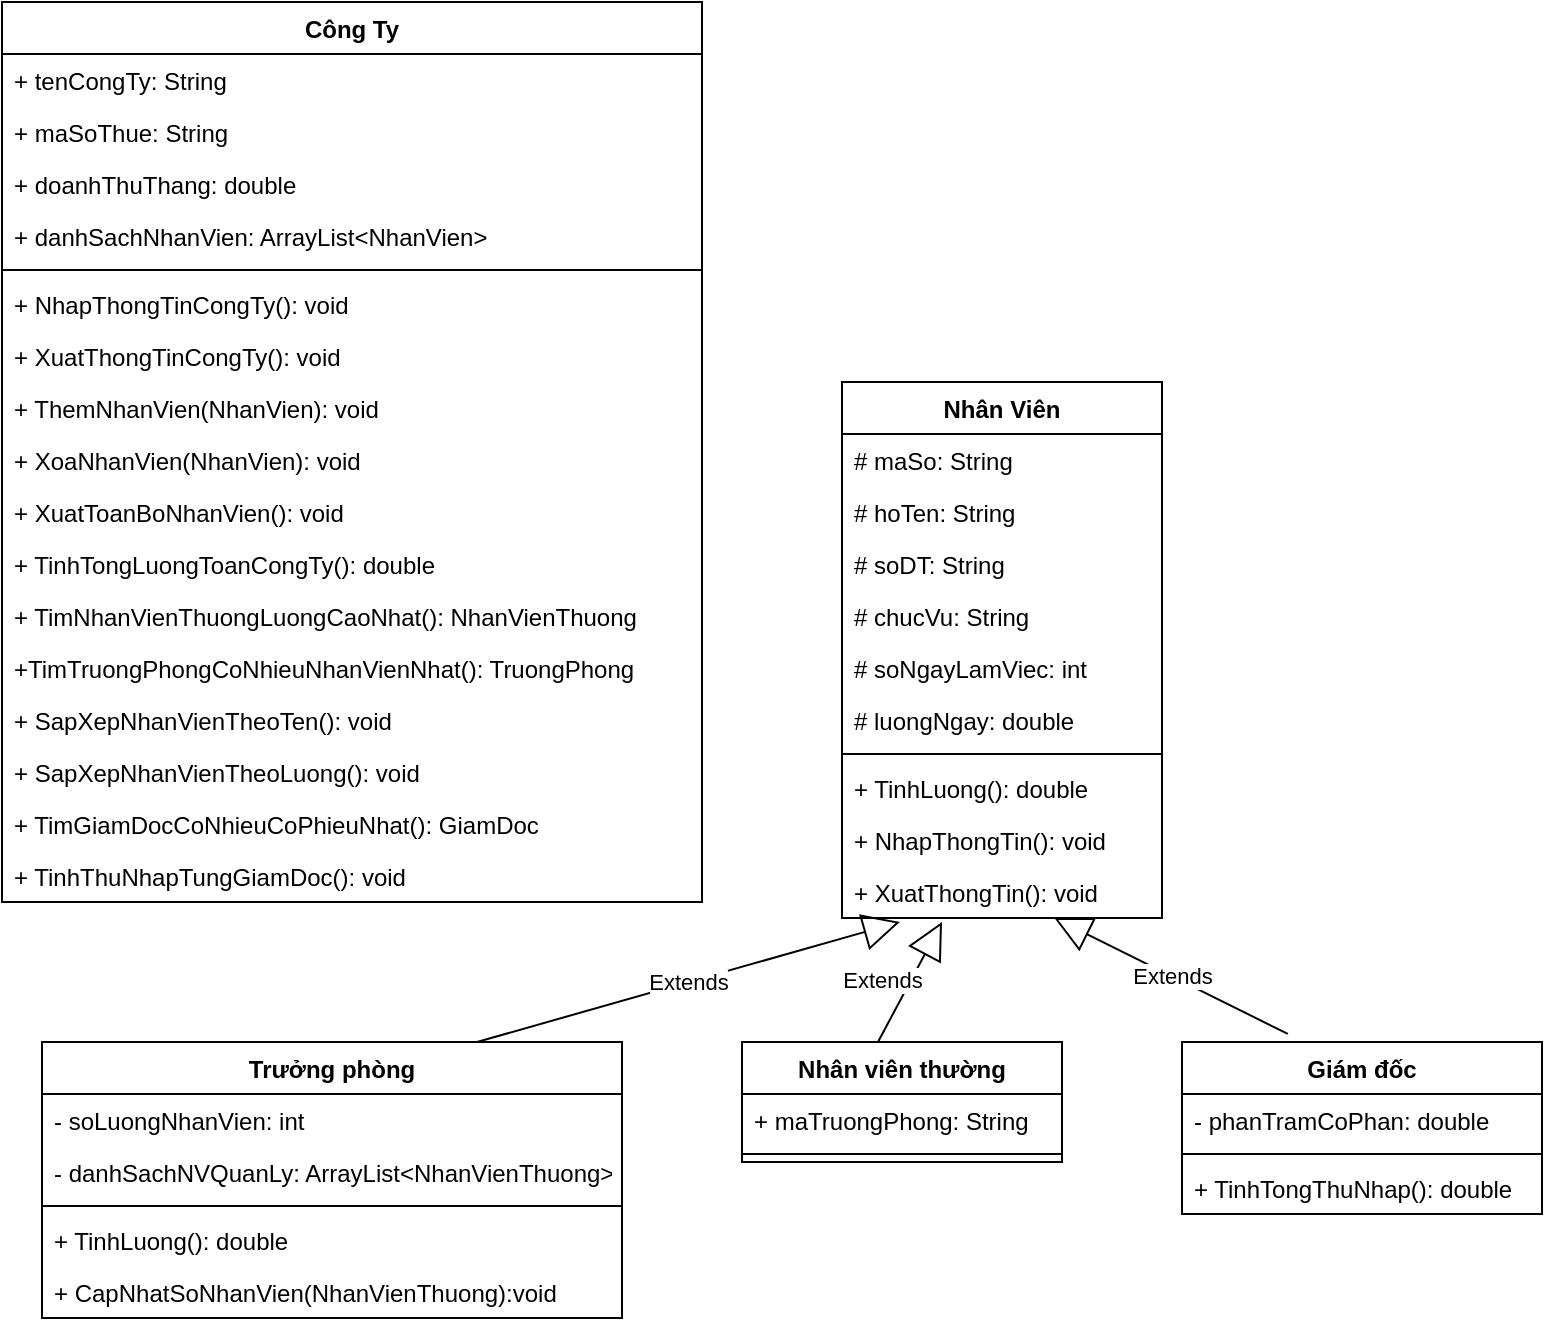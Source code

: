 <mxfile version="20.3.0" type="device"><diagram id="5KbHVjIBFA2lz5hrqhaW" name="Trang-1"><mxGraphModel dx="868" dy="1619" grid="1" gridSize="10" guides="1" tooltips="1" connect="1" arrows="1" fold="1" page="1" pageScale="1" pageWidth="827" pageHeight="1169" math="0" shadow="0"><root><mxCell id="0"/><mxCell id="1" parent="0"/><mxCell id="8U-eRX30ZzsTkMhwmLgi-1" value="Công Ty" style="swimlane;fontStyle=1;align=center;verticalAlign=top;childLayout=stackLayout;horizontal=1;startSize=26;horizontalStack=0;resizeParent=1;resizeParentMax=0;resizeLast=0;collapsible=1;marginBottom=0;" vertex="1" parent="1"><mxGeometry x="20" y="-120" width="350" height="450" as="geometry"/></mxCell><mxCell id="8U-eRX30ZzsTkMhwmLgi-2" value="+ tenCongTy: String" style="text;strokeColor=none;fillColor=none;align=left;verticalAlign=top;spacingLeft=4;spacingRight=4;overflow=hidden;rotatable=0;points=[[0,0.5],[1,0.5]];portConstraint=eastwest;" vertex="1" parent="8U-eRX30ZzsTkMhwmLgi-1"><mxGeometry y="26" width="350" height="26" as="geometry"/></mxCell><mxCell id="8U-eRX30ZzsTkMhwmLgi-5" value="+ maSoThue: String" style="text;strokeColor=none;fillColor=none;align=left;verticalAlign=top;spacingLeft=4;spacingRight=4;overflow=hidden;rotatable=0;points=[[0,0.5],[1,0.5]];portConstraint=eastwest;" vertex="1" parent="8U-eRX30ZzsTkMhwmLgi-1"><mxGeometry y="52" width="350" height="26" as="geometry"/></mxCell><mxCell id="8U-eRX30ZzsTkMhwmLgi-6" value="+ doanhThuThang: double" style="text;strokeColor=none;fillColor=none;align=left;verticalAlign=top;spacingLeft=4;spacingRight=4;overflow=hidden;rotatable=0;points=[[0,0.5],[1,0.5]];portConstraint=eastwest;" vertex="1" parent="8U-eRX30ZzsTkMhwmLgi-1"><mxGeometry y="78" width="350" height="26" as="geometry"/></mxCell><mxCell id="8U-eRX30ZzsTkMhwmLgi-7" value="+ danhSachNhanVien: ArrayList&lt;NhanVien&gt;" style="text;strokeColor=none;fillColor=none;align=left;verticalAlign=top;spacingLeft=4;spacingRight=4;overflow=hidden;rotatable=0;points=[[0,0.5],[1,0.5]];portConstraint=eastwest;" vertex="1" parent="8U-eRX30ZzsTkMhwmLgi-1"><mxGeometry y="104" width="350" height="26" as="geometry"/></mxCell><mxCell id="8U-eRX30ZzsTkMhwmLgi-3" value="" style="line;strokeWidth=1;fillColor=none;align=left;verticalAlign=middle;spacingTop=-1;spacingLeft=3;spacingRight=3;rotatable=0;labelPosition=right;points=[];portConstraint=eastwest;strokeColor=inherit;" vertex="1" parent="8U-eRX30ZzsTkMhwmLgi-1"><mxGeometry y="130" width="350" height="8" as="geometry"/></mxCell><mxCell id="8U-eRX30ZzsTkMhwmLgi-4" value="+ NhapThongTinCongTy(): void" style="text;strokeColor=none;fillColor=none;align=left;verticalAlign=top;spacingLeft=4;spacingRight=4;overflow=hidden;rotatable=0;points=[[0,0.5],[1,0.5]];portConstraint=eastwest;" vertex="1" parent="8U-eRX30ZzsTkMhwmLgi-1"><mxGeometry y="138" width="350" height="26" as="geometry"/></mxCell><mxCell id="8U-eRX30ZzsTkMhwmLgi-33" value="+ XuatThongTinCongTy(): void" style="text;strokeColor=none;fillColor=none;align=left;verticalAlign=top;spacingLeft=4;spacingRight=4;overflow=hidden;rotatable=0;points=[[0,0.5],[1,0.5]];portConstraint=eastwest;" vertex="1" parent="8U-eRX30ZzsTkMhwmLgi-1"><mxGeometry y="164" width="350" height="26" as="geometry"/></mxCell><mxCell id="8U-eRX30ZzsTkMhwmLgi-34" value="+ ThemNhanVien(NhanVien): void" style="text;strokeColor=none;fillColor=none;align=left;verticalAlign=top;spacingLeft=4;spacingRight=4;overflow=hidden;rotatable=0;points=[[0,0.5],[1,0.5]];portConstraint=eastwest;" vertex="1" parent="8U-eRX30ZzsTkMhwmLgi-1"><mxGeometry y="190" width="350" height="26" as="geometry"/></mxCell><mxCell id="8U-eRX30ZzsTkMhwmLgi-35" value="+ XoaNhanVien(NhanVien): void" style="text;strokeColor=none;fillColor=none;align=left;verticalAlign=top;spacingLeft=4;spacingRight=4;overflow=hidden;rotatable=0;points=[[0,0.5],[1,0.5]];portConstraint=eastwest;" vertex="1" parent="8U-eRX30ZzsTkMhwmLgi-1"><mxGeometry y="216" width="350" height="26" as="geometry"/></mxCell><mxCell id="8U-eRX30ZzsTkMhwmLgi-36" value="+ XuatToanBoNhanVien(): void" style="text;strokeColor=none;fillColor=none;align=left;verticalAlign=top;spacingLeft=4;spacingRight=4;overflow=hidden;rotatable=0;points=[[0,0.5],[1,0.5]];portConstraint=eastwest;" vertex="1" parent="8U-eRX30ZzsTkMhwmLgi-1"><mxGeometry y="242" width="350" height="26" as="geometry"/></mxCell><mxCell id="8U-eRX30ZzsTkMhwmLgi-37" value="+ TinhTongLuongToanCongTy(): double" style="text;strokeColor=none;fillColor=none;align=left;verticalAlign=top;spacingLeft=4;spacingRight=4;overflow=hidden;rotatable=0;points=[[0,0.5],[1,0.5]];portConstraint=eastwest;" vertex="1" parent="8U-eRX30ZzsTkMhwmLgi-1"><mxGeometry y="268" width="350" height="26" as="geometry"/></mxCell><mxCell id="8U-eRX30ZzsTkMhwmLgi-38" value="+ TimNhanVienThuongLuongCaoNhat(): NhanVienThuong" style="text;strokeColor=none;fillColor=none;align=left;verticalAlign=top;spacingLeft=4;spacingRight=4;overflow=hidden;rotatable=0;points=[[0,0.5],[1,0.5]];portConstraint=eastwest;" vertex="1" parent="8U-eRX30ZzsTkMhwmLgi-1"><mxGeometry y="294" width="350" height="26" as="geometry"/></mxCell><mxCell id="8U-eRX30ZzsTkMhwmLgi-39" value="+TimTruongPhongCoNhieuNhanVienNhat(): TruongPhong" style="text;strokeColor=none;fillColor=none;align=left;verticalAlign=top;spacingLeft=4;spacingRight=4;overflow=hidden;rotatable=0;points=[[0,0.5],[1,0.5]];portConstraint=eastwest;" vertex="1" parent="8U-eRX30ZzsTkMhwmLgi-1"><mxGeometry y="320" width="350" height="26" as="geometry"/></mxCell><mxCell id="8U-eRX30ZzsTkMhwmLgi-40" value="+ SapXepNhanVienTheoTen(): void" style="text;strokeColor=none;fillColor=none;align=left;verticalAlign=top;spacingLeft=4;spacingRight=4;overflow=hidden;rotatable=0;points=[[0,0.5],[1,0.5]];portConstraint=eastwest;" vertex="1" parent="8U-eRX30ZzsTkMhwmLgi-1"><mxGeometry y="346" width="350" height="26" as="geometry"/></mxCell><mxCell id="8U-eRX30ZzsTkMhwmLgi-41" value="+ SapXepNhanVienTheoLuong(): void" style="text;strokeColor=none;fillColor=none;align=left;verticalAlign=top;spacingLeft=4;spacingRight=4;overflow=hidden;rotatable=0;points=[[0,0.5],[1,0.5]];portConstraint=eastwest;" vertex="1" parent="8U-eRX30ZzsTkMhwmLgi-1"><mxGeometry y="372" width="350" height="26" as="geometry"/></mxCell><mxCell id="8U-eRX30ZzsTkMhwmLgi-42" value="+ TimGiamDocCoNhieuCoPhieuNhat(): GiamDoc" style="text;strokeColor=none;fillColor=none;align=left;verticalAlign=top;spacingLeft=4;spacingRight=4;overflow=hidden;rotatable=0;points=[[0,0.5],[1,0.5]];portConstraint=eastwest;" vertex="1" parent="8U-eRX30ZzsTkMhwmLgi-1"><mxGeometry y="398" width="350" height="26" as="geometry"/></mxCell><mxCell id="8U-eRX30ZzsTkMhwmLgi-43" value="+ TinhThuNhapTungGiamDoc(): void" style="text;strokeColor=none;fillColor=none;align=left;verticalAlign=top;spacingLeft=4;spacingRight=4;overflow=hidden;rotatable=0;points=[[0,0.5],[1,0.5]];portConstraint=eastwest;" vertex="1" parent="8U-eRX30ZzsTkMhwmLgi-1"><mxGeometry y="424" width="350" height="26" as="geometry"/></mxCell><mxCell id="8U-eRX30ZzsTkMhwmLgi-8" value="Nhân Viên" style="swimlane;fontStyle=1;align=center;verticalAlign=top;childLayout=stackLayout;horizontal=1;startSize=26;horizontalStack=0;resizeParent=1;resizeParentMax=0;resizeLast=0;collapsible=1;marginBottom=0;" vertex="1" parent="1"><mxGeometry x="440" y="70" width="160" height="268" as="geometry"/></mxCell><mxCell id="8U-eRX30ZzsTkMhwmLgi-9" value="# maSo: String" style="text;strokeColor=none;fillColor=none;align=left;verticalAlign=top;spacingLeft=4;spacingRight=4;overflow=hidden;rotatable=0;points=[[0,0.5],[1,0.5]];portConstraint=eastwest;" vertex="1" parent="8U-eRX30ZzsTkMhwmLgi-8"><mxGeometry y="26" width="160" height="26" as="geometry"/></mxCell><mxCell id="8U-eRX30ZzsTkMhwmLgi-12" value="# hoTen: String" style="text;strokeColor=none;fillColor=none;align=left;verticalAlign=top;spacingLeft=4;spacingRight=4;overflow=hidden;rotatable=0;points=[[0,0.5],[1,0.5]];portConstraint=eastwest;" vertex="1" parent="8U-eRX30ZzsTkMhwmLgi-8"><mxGeometry y="52" width="160" height="26" as="geometry"/></mxCell><mxCell id="8U-eRX30ZzsTkMhwmLgi-13" value="# soDT: String" style="text;strokeColor=none;fillColor=none;align=left;verticalAlign=top;spacingLeft=4;spacingRight=4;overflow=hidden;rotatable=0;points=[[0,0.5],[1,0.5]];portConstraint=eastwest;" vertex="1" parent="8U-eRX30ZzsTkMhwmLgi-8"><mxGeometry y="78" width="160" height="26" as="geometry"/></mxCell><mxCell id="8U-eRX30ZzsTkMhwmLgi-49" value="# chucVu: String" style="text;strokeColor=none;fillColor=none;align=left;verticalAlign=top;spacingLeft=4;spacingRight=4;overflow=hidden;rotatable=0;points=[[0,0.5],[1,0.5]];portConstraint=eastwest;" vertex="1" parent="8U-eRX30ZzsTkMhwmLgi-8"><mxGeometry y="104" width="160" height="26" as="geometry"/></mxCell><mxCell id="8U-eRX30ZzsTkMhwmLgi-14" value="# soNgayLamViec: int" style="text;strokeColor=none;fillColor=none;align=left;verticalAlign=top;spacingLeft=4;spacingRight=4;overflow=hidden;rotatable=0;points=[[0,0.5],[1,0.5]];portConstraint=eastwest;" vertex="1" parent="8U-eRX30ZzsTkMhwmLgi-8"><mxGeometry y="130" width="160" height="26" as="geometry"/></mxCell><mxCell id="8U-eRX30ZzsTkMhwmLgi-17" value="# luongNgay: double" style="text;strokeColor=none;fillColor=none;align=left;verticalAlign=top;spacingLeft=4;spacingRight=4;overflow=hidden;rotatable=0;points=[[0,0.5],[1,0.5]];portConstraint=eastwest;" vertex="1" parent="8U-eRX30ZzsTkMhwmLgi-8"><mxGeometry y="156" width="160" height="26" as="geometry"/></mxCell><mxCell id="8U-eRX30ZzsTkMhwmLgi-10" value="" style="line;strokeWidth=1;fillColor=none;align=left;verticalAlign=middle;spacingTop=-1;spacingLeft=3;spacingRight=3;rotatable=0;labelPosition=right;points=[];portConstraint=eastwest;strokeColor=inherit;" vertex="1" parent="8U-eRX30ZzsTkMhwmLgi-8"><mxGeometry y="182" width="160" height="8" as="geometry"/></mxCell><mxCell id="8U-eRX30ZzsTkMhwmLgi-11" value="+ TinhLuong(): double" style="text;strokeColor=none;fillColor=none;align=left;verticalAlign=top;spacingLeft=4;spacingRight=4;overflow=hidden;rotatable=0;points=[[0,0.5],[1,0.5]];portConstraint=eastwest;" vertex="1" parent="8U-eRX30ZzsTkMhwmLgi-8"><mxGeometry y="190" width="160" height="26" as="geometry"/></mxCell><mxCell id="8U-eRX30ZzsTkMhwmLgi-44" value="+ NhapThongTin(): void" style="text;strokeColor=none;fillColor=none;align=left;verticalAlign=top;spacingLeft=4;spacingRight=4;overflow=hidden;rotatable=0;points=[[0,0.5],[1,0.5]];portConstraint=eastwest;" vertex="1" parent="8U-eRX30ZzsTkMhwmLgi-8"><mxGeometry y="216" width="160" height="26" as="geometry"/></mxCell><mxCell id="8U-eRX30ZzsTkMhwmLgi-45" value="+ XuatThongTin(): void" style="text;strokeColor=none;fillColor=none;align=left;verticalAlign=top;spacingLeft=4;spacingRight=4;overflow=hidden;rotatable=0;points=[[0,0.5],[1,0.5]];portConstraint=eastwest;" vertex="1" parent="8U-eRX30ZzsTkMhwmLgi-8"><mxGeometry y="242" width="160" height="26" as="geometry"/></mxCell><mxCell id="8U-eRX30ZzsTkMhwmLgi-19" value="Nhân viên thường" style="swimlane;fontStyle=1;align=center;verticalAlign=top;childLayout=stackLayout;horizontal=1;startSize=26;horizontalStack=0;resizeParent=1;resizeParentMax=0;resizeLast=0;collapsible=1;marginBottom=0;" vertex="1" parent="1"><mxGeometry x="390" y="400" width="160" height="60" as="geometry"/></mxCell><mxCell id="8U-eRX30ZzsTkMhwmLgi-20" value="+ maTruongPhong: String" style="text;strokeColor=none;fillColor=none;align=left;verticalAlign=top;spacingLeft=4;spacingRight=4;overflow=hidden;rotatable=0;points=[[0,0.5],[1,0.5]];portConstraint=eastwest;" vertex="1" parent="8U-eRX30ZzsTkMhwmLgi-19"><mxGeometry y="26" width="160" height="26" as="geometry"/></mxCell><mxCell id="8U-eRX30ZzsTkMhwmLgi-21" value="" style="line;strokeWidth=1;fillColor=none;align=left;verticalAlign=middle;spacingTop=-1;spacingLeft=3;spacingRight=3;rotatable=0;labelPosition=right;points=[];portConstraint=eastwest;strokeColor=inherit;" vertex="1" parent="8U-eRX30ZzsTkMhwmLgi-19"><mxGeometry y="52" width="160" height="8" as="geometry"/></mxCell><mxCell id="8U-eRX30ZzsTkMhwmLgi-23" value="Trưởng phòng" style="swimlane;fontStyle=1;align=center;verticalAlign=top;childLayout=stackLayout;horizontal=1;startSize=26;horizontalStack=0;resizeParent=1;resizeParentMax=0;resizeLast=0;collapsible=1;marginBottom=0;" vertex="1" parent="1"><mxGeometry x="40" y="400" width="290" height="138" as="geometry"/></mxCell><mxCell id="8U-eRX30ZzsTkMhwmLgi-24" value="- soLuongNhanVien: int" style="text;strokeColor=none;fillColor=none;align=left;verticalAlign=top;spacingLeft=4;spacingRight=4;overflow=hidden;rotatable=0;points=[[0,0.5],[1,0.5]];portConstraint=eastwest;" vertex="1" parent="8U-eRX30ZzsTkMhwmLgi-23"><mxGeometry y="26" width="290" height="26" as="geometry"/></mxCell><mxCell id="8U-eRX30ZzsTkMhwmLgi-27" value="- danhSachNVQuanLy: ArrayList&lt;NhanVienThuong&gt;" style="text;strokeColor=none;fillColor=none;align=left;verticalAlign=top;spacingLeft=4;spacingRight=4;overflow=hidden;rotatable=0;points=[[0,0.5],[1,0.5]];portConstraint=eastwest;" vertex="1" parent="8U-eRX30ZzsTkMhwmLgi-23"><mxGeometry y="52" width="290" height="26" as="geometry"/></mxCell><mxCell id="8U-eRX30ZzsTkMhwmLgi-25" value="" style="line;strokeWidth=1;fillColor=none;align=left;verticalAlign=middle;spacingTop=-1;spacingLeft=3;spacingRight=3;rotatable=0;labelPosition=right;points=[];portConstraint=eastwest;strokeColor=inherit;" vertex="1" parent="8U-eRX30ZzsTkMhwmLgi-23"><mxGeometry y="78" width="290" height="8" as="geometry"/></mxCell><mxCell id="8U-eRX30ZzsTkMhwmLgi-26" value="+ TinhLuong(): double" style="text;strokeColor=none;fillColor=none;align=left;verticalAlign=top;spacingLeft=4;spacingRight=4;overflow=hidden;rotatable=0;points=[[0,0.5],[1,0.5]];portConstraint=eastwest;" vertex="1" parent="8U-eRX30ZzsTkMhwmLgi-23"><mxGeometry y="86" width="290" height="26" as="geometry"/></mxCell><mxCell id="8U-eRX30ZzsTkMhwmLgi-32" value="+ CapNhatSoNhanVien(NhanVienThuong):void" style="text;strokeColor=none;fillColor=none;align=left;verticalAlign=top;spacingLeft=4;spacingRight=4;overflow=hidden;rotatable=0;points=[[0,0.5],[1,0.5]];portConstraint=eastwest;" vertex="1" parent="8U-eRX30ZzsTkMhwmLgi-23"><mxGeometry y="112" width="290" height="26" as="geometry"/></mxCell><mxCell id="8U-eRX30ZzsTkMhwmLgi-28" value="Giám đốc" style="swimlane;fontStyle=1;align=center;verticalAlign=top;childLayout=stackLayout;horizontal=1;startSize=26;horizontalStack=0;resizeParent=1;resizeParentMax=0;resizeLast=0;collapsible=1;marginBottom=0;" vertex="1" parent="1"><mxGeometry x="610" y="400" width="180" height="86" as="geometry"/></mxCell><mxCell id="8U-eRX30ZzsTkMhwmLgi-29" value="- phanTramCoPhan: double" style="text;strokeColor=none;fillColor=none;align=left;verticalAlign=top;spacingLeft=4;spacingRight=4;overflow=hidden;rotatable=0;points=[[0,0.5],[1,0.5]];portConstraint=eastwest;" vertex="1" parent="8U-eRX30ZzsTkMhwmLgi-28"><mxGeometry y="26" width="180" height="26" as="geometry"/></mxCell><mxCell id="8U-eRX30ZzsTkMhwmLgi-30" value="" style="line;strokeWidth=1;fillColor=none;align=left;verticalAlign=middle;spacingTop=-1;spacingLeft=3;spacingRight=3;rotatable=0;labelPosition=right;points=[];portConstraint=eastwest;strokeColor=inherit;" vertex="1" parent="8U-eRX30ZzsTkMhwmLgi-28"><mxGeometry y="52" width="180" height="8" as="geometry"/></mxCell><mxCell id="8U-eRX30ZzsTkMhwmLgi-31" value="+ TinhTongThuNhap(): double" style="text;strokeColor=none;fillColor=none;align=left;verticalAlign=top;spacingLeft=4;spacingRight=4;overflow=hidden;rotatable=0;points=[[0,0.5],[1,0.5]];portConstraint=eastwest;" vertex="1" parent="8U-eRX30ZzsTkMhwmLgi-28"><mxGeometry y="60" width="180" height="26" as="geometry"/></mxCell><mxCell id="8U-eRX30ZzsTkMhwmLgi-46" value="Extends" style="endArrow=block;endSize=16;endFill=0;html=1;rounded=0;exitX=0.75;exitY=0;exitDx=0;exitDy=0;entryX=0.181;entryY=1.077;entryDx=0;entryDy=0;entryPerimeter=0;" edge="1" parent="1" source="8U-eRX30ZzsTkMhwmLgi-23" target="8U-eRX30ZzsTkMhwmLgi-45"><mxGeometry width="160" relative="1" as="geometry"><mxPoint x="330" y="330" as="sourcePoint"/><mxPoint x="490" y="330" as="targetPoint"/></mxGeometry></mxCell><mxCell id="8U-eRX30ZzsTkMhwmLgi-47" value="Extends" style="endArrow=block;endSize=16;endFill=0;html=1;rounded=0;exitX=0.425;exitY=0;exitDx=0;exitDy=0;exitPerimeter=0;" edge="1" parent="1" source="8U-eRX30ZzsTkMhwmLgi-19"><mxGeometry x="-0.194" y="12" width="160" relative="1" as="geometry"><mxPoint x="330" y="330" as="sourcePoint"/><mxPoint x="490" y="340" as="targetPoint"/><mxPoint y="-1" as="offset"/></mxGeometry></mxCell><mxCell id="8U-eRX30ZzsTkMhwmLgi-48" value="Extends" style="endArrow=block;endSize=16;endFill=0;html=1;rounded=0;exitX=0.294;exitY=-0.047;exitDx=0;exitDy=0;exitPerimeter=0;" edge="1" parent="1" source="8U-eRX30ZzsTkMhwmLgi-28" target="8U-eRX30ZzsTkMhwmLgi-45"><mxGeometry width="160" relative="1" as="geometry"><mxPoint x="600" y="340" as="sourcePoint"/><mxPoint x="760" y="340" as="targetPoint"/></mxGeometry></mxCell></root></mxGraphModel></diagram></mxfile>